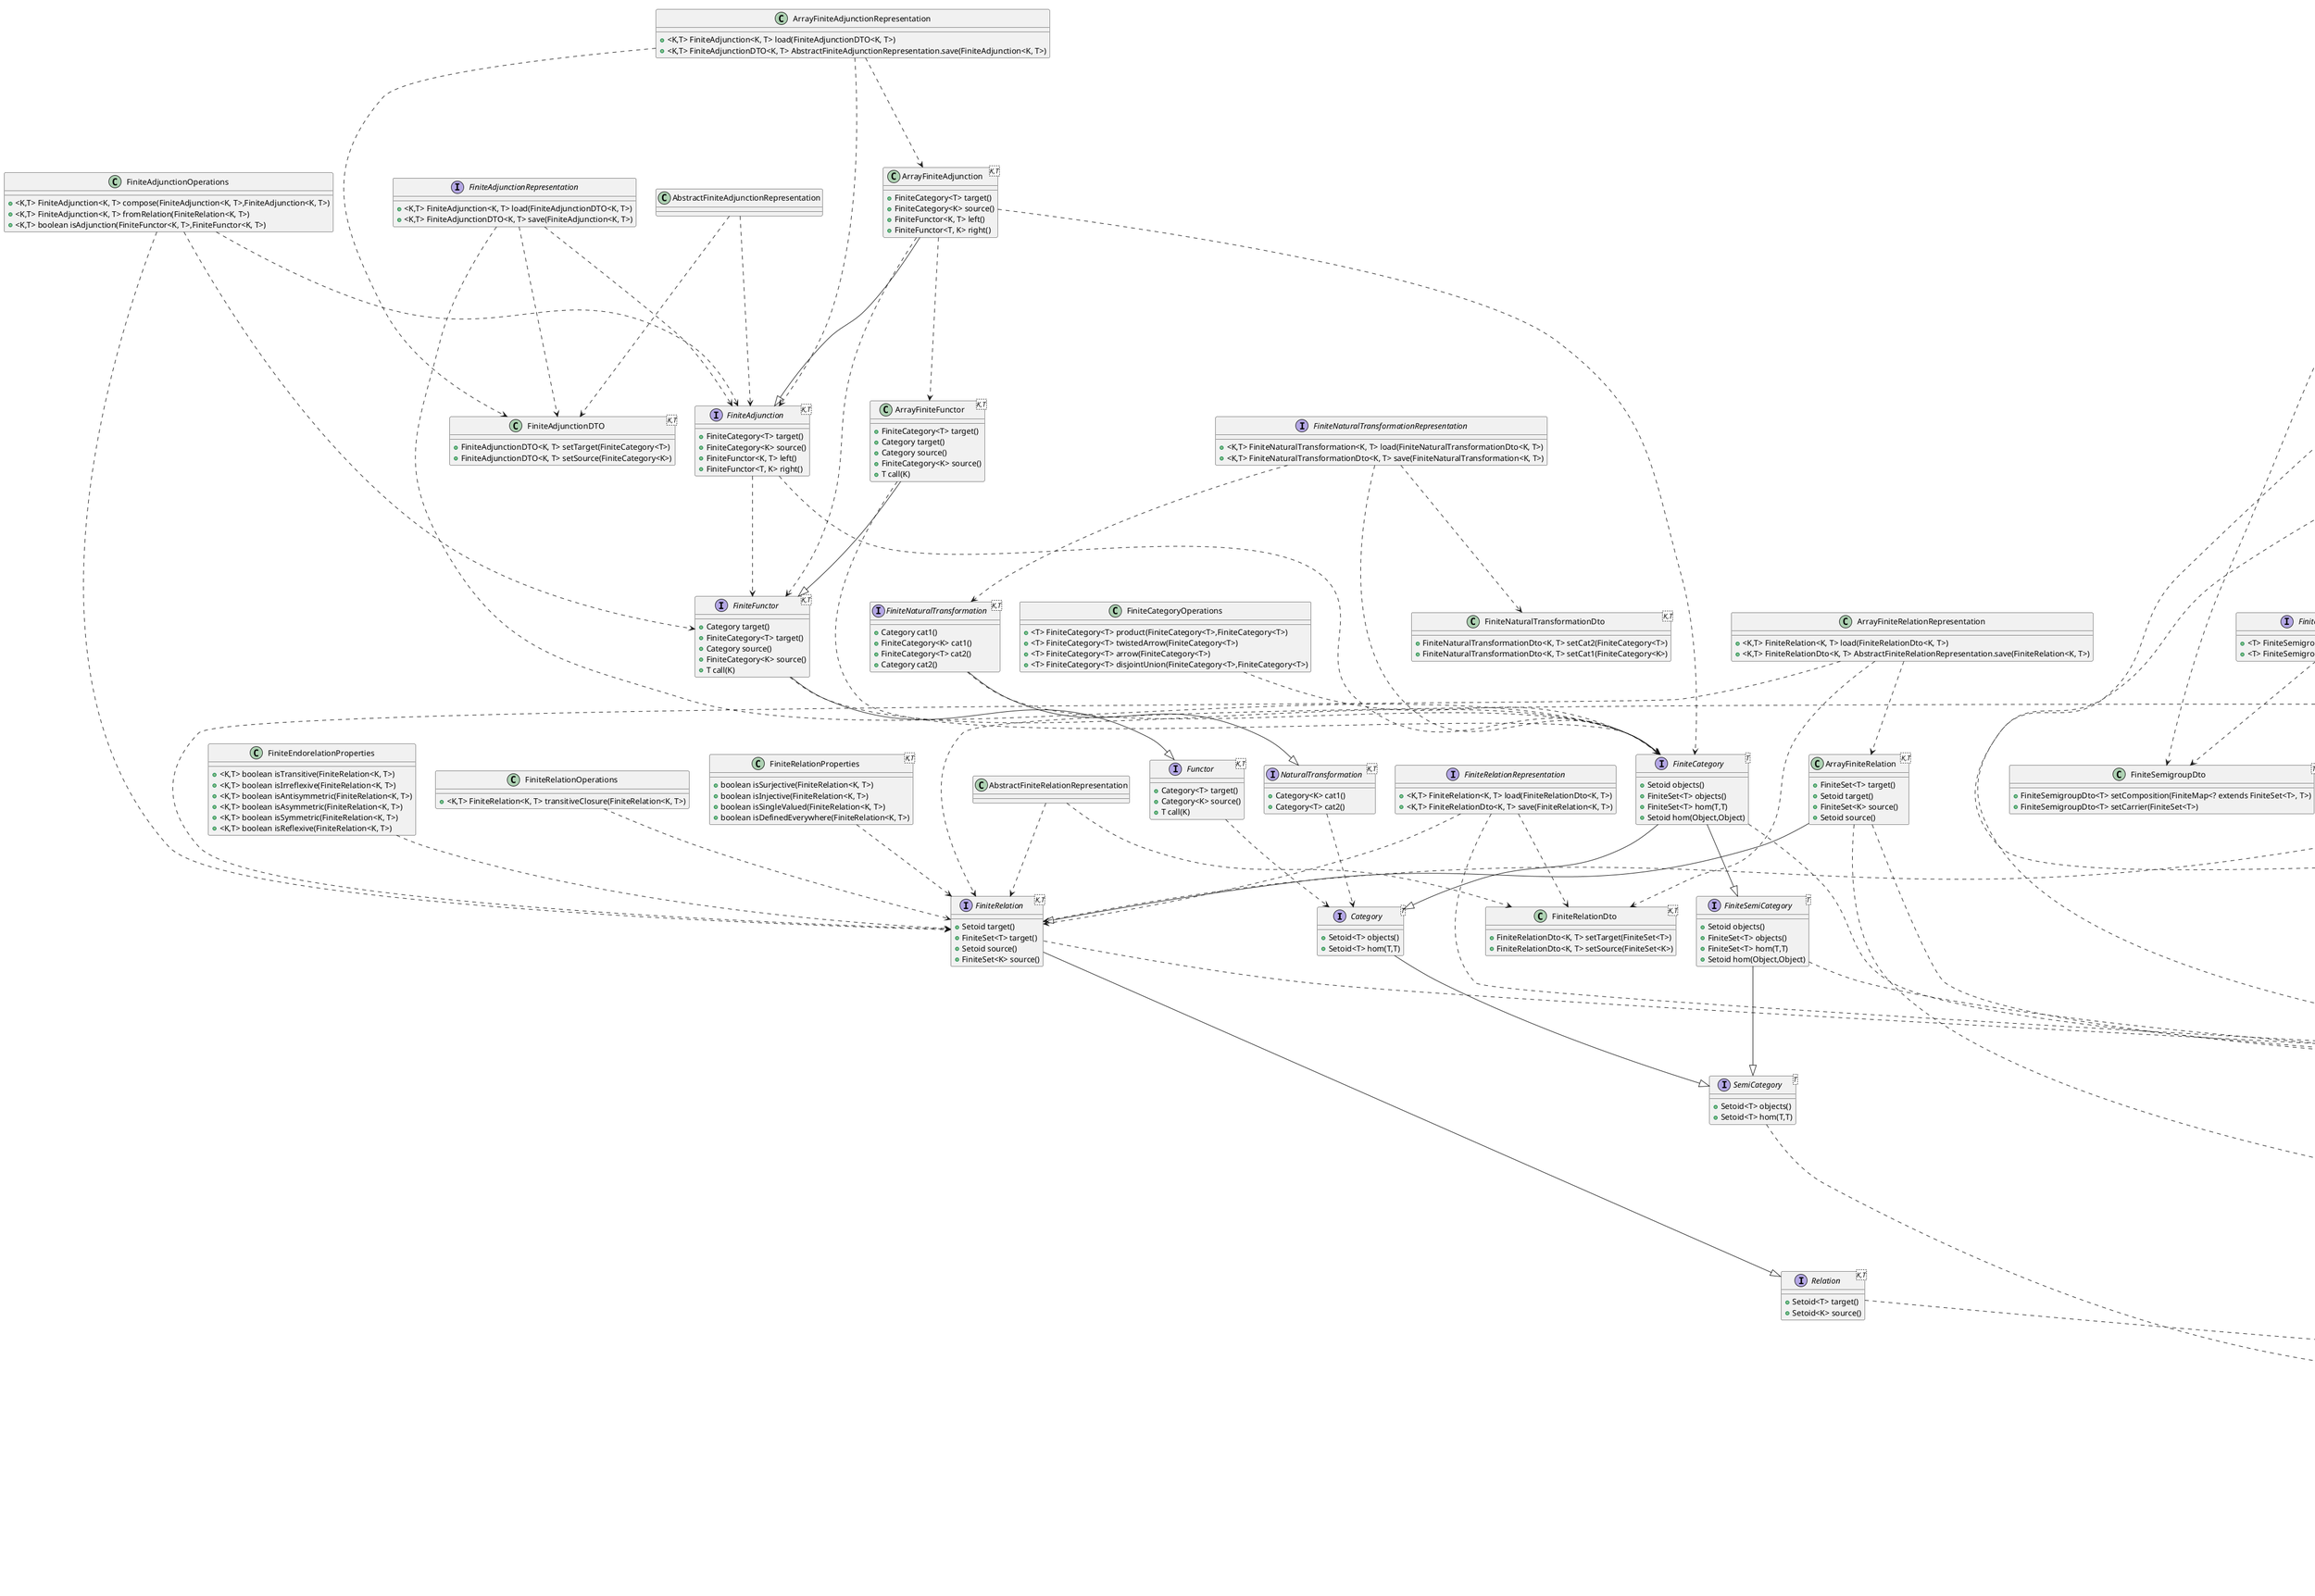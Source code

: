 @startuml

interface Category<T> {
  + Setoid<T> objects()
  + Setoid<T> hom(T,T)
}

interface EnumerableSet<T> {
  + Iterator<T> iterator()
  + Iterator<T> elements()
  + boolean equals(T,T)
  + boolean contains(T)
  + boolean apart(T,T)
  + Spliterator<T> spliterator()
  + void forEach(Consumer<? super T>)
}

interface EnumerableSetUnion {
  + List<? extends EnumerableSet<?>> components()
}

interface FiniteAdjunction<K,T> {
  + FiniteCategory<T> target()
  + FiniteCategory<K> source()
  + FiniteFunctor<K, T> left()
  + FiniteFunctor<T, K> right()
}

interface FiniteAdjunctionRepresentation {
  + <K,T> FiniteAdjunction<K, T> load(FiniteAdjunctionDTO<K, T>)
  + <K,T> FiniteAdjunctionDTO<K, T> save(FiniteAdjunction<K, T>)
}

interface FiniteCategory<T> {
  + Setoid objects()
  + FiniteSet<T> objects()
  + FiniteSet<T> hom(T,T)
  + Setoid hom(Object,Object)
}

interface FiniteDP<T> {
  + FinitePoset<T> objects()
}

interface FiniteFunctor<K,T> {
  + Category target()
  + FiniteCategory<T> target()
  + Category source()
  + FiniteCategory<K> source()
  + T call(K)
}

interface FiniteGroup<T> {
  + FiniteMap<T, T> inverse()
  + Mapping inverse()
  + T identity()
  + Setoid carrier()
  + FiniteSet<T> carrier()
  + FiniteMap<? extends FiniteSet<T>, T> composition()
  + Mapping composition()
}

interface FiniteGroupRepresentation {
  + <T> FiniteGroup<T> load(FiniteGroupDto<T>)
  + <T> FiniteGroupDto<T> save(FiniteGroup<T>)
}

interface FiniteMap<K,T> {
  + Setoid target()
  + FiniteSet<T> target()
  + Setoid source()
  + FiniteSet<K> source()
  + R apply(T)
  + <V> Function<V, R> compose(Function<? super V, ? extends T>)
  + <V> Function<T, V> andThen(Function<? super R, ? extends V>)
}

interface FiniteMapRepresentation {
  + <K,T> FiniteMap<K, T> load(FiniteMapDto<K, T>)
  + <K,T> FiniteMapDto<K, T> save(FiniteMap<K, T>)
}

interface FiniteMonoid<T> {
  + T identity()
  + Setoid carrier()
  + FiniteSet<T> carrier()
  + FiniteMap<? extends FiniteSet<T>, T> composition()
  + Mapping composition()
}

interface FiniteMonoidalPoset<T> {
  + FiniteMonoid<T> monoid()
  + FinitePoset<T> poset()
}

interface FiniteMonoidRepresentation {
  + <T> FiniteMonoid<T> load(FiniteMonoidDto<T>)
  + <T> FiniteMonoidDto<T> save(FiniteMonoid<T>)
}

interface FiniteNaturalTransformation<K,T> {
  + Category cat1()
  + FiniteCategory<K> cat1()
  + FiniteCategory<T> cat2()
  + Category cat2()
}

interface FiniteNaturalTransformationRepresentation {
  + <K,T> FiniteNaturalTransformation<K, T> load(FiniteNaturalTransformationDto<K, T>)
  + <K,T> FiniteNaturalTransformationDto<K, T> save(FiniteNaturalTransformation<K, T>)
}

interface FinitePoset<T> {
  + FiniteSet<T> carrier()
  + Setoid carrier()
}

interface FinitePosetRepresentation {
  + <T> FinitePoset<T> load(FinitePosetDTO<T>)
  + <T> FinitePosetDTO<T> save(FinitePoset<T>)
}

interface FiniteRelation<K,T> {
  + Setoid target()
  + FiniteSet<T> target()
  + Setoid source()
  + FiniteSet<K> source()
}

interface FiniteRelationRepresentation {
  + <K,T> FiniteRelation<K, T> load(FiniteRelationDto<K, T>)
  + <K,T> FiniteRelationDto<K, T> save(FiniteRelation<K, T>)
}

interface FiniteSemiCategory<T> {
  + Setoid objects()
  + FiniteSet<T> objects()
  + FiniteSet<T> hom(T,T)
  + Setoid hom(Object,Object)
}

interface FiniteSemigroup<T> {
  + Setoid carrier()
  + FiniteSet<T> carrier()
  + FiniteMap<? extends FiniteSet<T>, T> composition()
  + Mapping composition()
}

interface FiniteSemigroupRepresentation {
  + <T> FiniteSemigroup<T> load(FiniteSemigroupDto<T>)
  + <T> FiniteSemigroupDto<T> save(FiniteSemigroup<T>)
}

interface FiniteSet<T> {
  + T get(int)
  + int indexOf(T)
  + int size()
  + List<T> toList()
  + {static} <T> ArrayFiniteSet<T> of(T...)
  + {static} <T> FiniteSet<T> of(List<T>)
  + Iterator<T> iterator()
  + Iterator<T> elements()
  + boolean equals(T,T)
  + boolean contains(T)
  + boolean apart(T,T)
  + Spliterator<T> spliterator()
  + void forEach(Consumer<? super T>)
}

interface FiniteSetProduct<T,C extends FiniteSet<T>> {
  + {static} <T> FiniteSetProduct<T, FiniteSet<T>> of(BiFunction<T, T, T>,List<? extends FiniteSet<T>>)
  + {static} <T> FiniteSetProduct<T, FiniteSet<T>> of(BiFunction<T, T, T>,FiniteSet<T>...)
  + List<C> components()
  + List<? extends FiniteMap<C, T>> projections()
  + T pack(BiFunction<T, T, T>,T...)
  + boolean equals(T,T)
  + boolean contains(T)
  + boolean apart(T,T)
  + Iterator<T> iterator()
  + Spliterator<T> spliterator()
  + void forEach(Consumer<? super T>)
  + T get(int)
  + int indexOf(T)
  + int size()
  + List<T> toList()
  + Iterator<T> elements()
}

interface FiniteSetRepresentation {
  + <T> FiniteSet<T> load(FiniteSetDto<T>)
  + <T> FiniteSetDto<T> save(FiniteSet<T>)
}

interface FiniteSetUnion {
  + List<? extends FiniteSet<?>> components()
}

interface FreeSemigroup<T> {
  + T unit(T)
  + Setoid<T> carrier()
  + Mapping<? extends Setoid<T>, T> composition()
}

interface Functor<K,T> {
  + Category<T> target()
  + Category<K> source()
  + T call(K)
}

interface Group<T> {
  + Mapping<T, T> inverse()
  + T identity()
  + Setoid<T> carrier()
  + Mapping<? extends Setoid<T>, T> composition()
}

interface JoinSemilattice<T> {
  + T join(T,T)
  + T bottom()
  + Setoid<T> carrier()
}

interface Lattice<T> {
  + T join(T,T)
  + T bottom()
  + Setoid<T> carrier()
  + T top()
  + T meet(T,T)
}

interface MakeSetProduct {
  + <T> SetProduct<T, Setoid<T>> product(BiFunction<T, T, T>,List<? extends Setoid<T>>)
  + <T> FiniteSetProduct<T, FiniteSet<T>> finiteProduct(BiFunction<T, T, T>,List<? extends FiniteSet<T>>)
}

interface MakeSetUnion {
  + FiniteSetUnion union(List<? extends Setoid<?>>)
}

interface Mapping<K,T> {
  + Setoid<T> target()
  + Setoid<K> source()
  + R apply(T)
  + <V> Function<V, R> compose(Function<? super V, ? extends T>)
  + <V> Function<T, V> andThen(Function<? super R, ? extends V>)
}

interface MeetSemilattice<T> {
  + T top()
  + T meet(T,T)
  + Setoid<T> carrier()
}

interface Monoid<T> {
  + T identity()
  + Setoid<T> carrier()
  + Mapping<? extends Setoid<T>, T> composition()
}

interface MonotoneMap<K,T> {
  + Poset<K> sourcePoset()
  + Poset<T> targetPoset()
  + Setoid<T> target()
  + Setoid<K> source()
  + R apply(T)
  + <V> Function<V, R> compose(Function<? super V, ? extends T>)
  + <V> Function<T, V> andThen(Function<? super R, ? extends V>)
}

interface Morphism<T> {
  + Semigroup<T> func(Semigroup<T>)
  + Monoid<T> func(Monoid<T>)
  + Group<T> func(Group<T>)
}

interface NaturalTransformation<K,T> {
  + Category<K> cat1()
  + Category<T> cat2()
}

interface Poset<T> {
  + Setoid<T> carrier()
}

interface Relation<K,T> {
  + Setoid<T> target()
  + Setoid<K> source()
}

interface RupeGoldbergSolver {
  + Solution push(List<Component>,float)
  + Solution pull(List<Component>,float)
  + Solution hangthem(List<Component>)
}

interface SemiCategory<T> {
  + Setoid<T> objects()
  + Setoid<T> hom(T,T)
}

interface Semigroup<T> {
  + Setoid<T> carrier()
  + Mapping<? extends Setoid<T>, T> composition()
}

interface Setoid<T> {
  + boolean equals(T,T)
  + boolean contains(T)
  + boolean apart(T,T)
  + Iterator<T> iterator()
  + Spliterator<T> spliterator()
  + void forEach(Consumer<? super T>)
}

interface SetProduct<T,C extends Setoid<T>> {
  + List<C> components()
  + T pack(BiFunction<T, T, T>,T...)
  + List<? extends Mapping<C, T>> projections()
  + boolean equals(T,T)
  + boolean contains(T)
  + boolean apart(T,T)
  + Iterator<T> iterator()
  + Spliterator<T> spliterator()
  + void forEach(Consumer<? super T>)
}

interface SetUnion {
  + List<? extends Setoid<?>> components()
}

class FiniteAdjunctionDTO<K,T> {
  +FiniteAdjunctionDTO<K, T> setTarget(FiniteCategory<T>)
  +FiniteAdjunctionDTO<K, T> setSource(FiniteCategory<K>)
}

class FiniteGroupDto<T> {
  +FiniteGroupDto<T> setElements(List<T>)
}

class FiniteMapDto<K,T> {
  +FiniteMapDto<K, T> setTarget(List<T>)
  +FiniteMapDto<K, T> setSource(List<K>)
}

class FiniteMonoidDto<T> {
  +FiniteMonoidDto<T> setNeutral(T)
  +FiniteMonoidDto<T> setElements(FiniteSet<T>)
  +FiniteMonoidDto<T> setValues(FiniteMap<? extends FiniteSet<T>, T>)
}

class FiniteNaturalTransformationDto<K,T> {
  +FiniteNaturalTransformationDto<K, T> setCat2(FiniteCategory<T>)
  +FiniteNaturalTransformationDto<K, T> setCat1(FiniteCategory<K>)
}

class FinitePosetDTO<T> {
}

class FiniteRelationDto<K,T> {
  +FiniteRelationDto<K, T> setTarget(FiniteSet<T>)
  +FiniteRelationDto<K, T> setSource(FiniteSet<K>)
}

class FiniteSemigroupDto<T> {
  +FiniteSemigroupDto<T> setComposition(FiniteMap<? extends FiniteSet<T>, T>)
  +FiniteSemigroupDto<T> setCarrier(FiniteSet<T>)
}

class FiniteSetDto<T> {
  +String toString()
  +FiniteSetDto<T> setElements(List<T>)
}

 class Component {
  +boolean equals(Object)
  +String toString()
  +int hashCode()
  +float getLength()
  +Component setLength(float)
  +Component setSpringConstPull(float)
  +Component setMass(float)
  +float getSpringConstPull()
  +float getMass()
  +float getSpringConstPush()
  +Component setSpringConstPush(float)
}

 class Solution {
  +boolean equals(Object)
  +String toString()
  +int hashCode()
  +boolean isBreaks()
  +float getTotalLength()
  +Solution setBreaks(boolean)
  +Solution setTotalLength(float)
}

 class ArrayFiniteAdjunction<K,T> {
  +FiniteCategory<T> target()
  +FiniteCategory<K> source()
  +FiniteFunctor<K, T> left()
  +FiniteFunctor<T, K> right()
}

 class ArrayFiniteAdjunctionRepresentation {
  +<K,T> FiniteAdjunction<K, T> load(FiniteAdjunctionDTO<K, T>)
  +<K,T> FiniteAdjunctionDTO<K, T> AbstractFiniteAdjunctionRepresentation.save(FiniteAdjunction<K, T>)
}

 class ArrayFiniteFunctor<K,T> {
  +FiniteCategory<T> target()
  +Category target()
  +Category source()
  +FiniteCategory<K> source()
  +T call(K)
}

 class ArrayFiniteMap<K,T> {
  +FiniteSet<T> target()
  +Setoid target()
  +String toString()
  +T apply(K)
  +Setoid source()
  +FiniteSet<K> source()
  + <V> Function<V, R> compose(Function<? super V, ? extends T>)
  + <V> Function<T, V> andThen(Function<? super R, ? extends V>)
}

 class ArrayFiniteMapRepresentation {
  +<K,T> FiniteMap<K, T> load(FiniteMapDto<K, T>)
  +<K,T> FiniteMapDto<K, T> save(FiniteMap<K, T>)
}

 class ArrayFiniteMonoid<T> {
  +String toString()
  +T identity()
  +Setoid carrier()
  +FiniteSet<T> carrier()
  +FiniteMap<? extends FiniteSet<T>, T> composition()
  +Mapping composition()
}

 class ArrayFiniteMonoidRepresentation {
  +<T> FiniteMonoid<T> load(FiniteMonoidDto<T>)
  +<T> FiniteMonoidDto<T> save(FiniteMonoid<T>)
}

 class ArrayFinitePoset<T> {
  +FiniteSet<T> carrier()
  +Setoid carrier()
}

 class ArrayFiniteRelation<K,T> {
  +FiniteSet<T> target()
  +Setoid target()
  +FiniteSet<K> source()
  +Setoid source()
}

 class ArrayFiniteRelationRepresentation {
  +<K,T> FiniteRelation<K, T> load(FiniteRelationDto<K, T>)
  +<K,T> FiniteRelationDto<K, T> AbstractFiniteRelationRepresentation.save(FiniteRelation<K, T>)
}

 class ArrayFiniteSemigroup<T> {
  +String toString()
  +Setoid carrier()
  +FiniteSet<T> carrier()
  +FiniteMap<? extends FiniteSet<T>, T> composition()
  +Mapping composition()
}

 class ArrayFiniteSemigroupRepresentation {
  +<T> FiniteSemigroup<T> load(FiniteSemigroupDto<T>)
  +<T> FiniteSemigroupDto<T> save(FiniteSemigroup<T>)
}

 class ArrayFiniteSet<T> {
  +T get(int)
  +String toString()
  +int indexOf(T)
  +int size()
  +boolean contains(T)
  +Iterator<T> elements()
  + List<T> toList()
  + Iterator<T> iterator()
  + boolean equals(T,T)
  + boolean apart(T,T)
  + Spliterator<T> spliterator()
  + void forEach(Consumer<? super T>)
}

 class ArrayFiniteSetRepresentation {
  +<T> FiniteSet<T> load(FiniteSetDto<T>)
  +<T> FiniteSetDto<T> AbstractFiniteSetRepresentation.save(FiniteSet<T>)
}

 class ArrayFiniteSetUnion {
  +List<? extends FiniteSet<?>> components()
  +String AbstractSetUnion.toString()
}

 class ArrayMakeSetProduct {
  +<T> SetProduct<T, Setoid<T>> product(BiFunction<T, T, T>,List<? extends Setoid<T>>)
  +<T> FiniteSetProduct<T, FiniteSet<T>> finiteProduct(BiFunction<T, T, T>,List<? extends FiniteSet<T>>)
}

 class ArraySetoid<T> {
  +Iterator<T> iterator()
  +boolean contains(T)
  + boolean equals(T,T)
  + boolean apart(T,T)
  + Spliterator<T> spliterator()
  + void forEach(Consumer<? super T>)
}

 class ArraySetUnion {
  +List<Setoid<?>> components()
  +String AbstractSetUnion.toString()
}

 class FiniteAdjunctionOperations {
  +<K,T> FiniteAdjunction<K, T> compose(FiniteAdjunction<K, T>,FiniteAdjunction<K, T>)
  +<K,T> FiniteAdjunction<K, T> fromRelation(FiniteRelation<K, T>)
  +<K,T> boolean isAdjunction(FiniteFunctor<K, T>,FiniteFunctor<K, T>)
}

 class FiniteCategoryOperations {
  +<T> FiniteCategory<T> product(FiniteCategory<T>,FiniteCategory<T>)
  +<T> FiniteCategory<T> twistedArrow(FiniteCategory<T>)
  +<T> FiniteCategory<T> arrow(FiniteCategory<T>)
  +<T> FiniteCategory<T> disjointUnion(FiniteCategory<T>,FiniteCategory<T>)
}

 class FiniteDPOperations {
  +<T> FiniteDP<T> union(FiniteDP<T>,FiniteDP<T>)
  +<T> FiniteDP<T> series(FiniteDP<T>,FiniteDP<T>)
  +<T> FiniteDP<T> from_relation(FiniteRelation<T, T>)
  +<T> FiniteDP<T> intersection(FiniteDP<T>,FiniteDP<T>)
}

 class FiniteEndorelationProperties {
  +<K,T> boolean isTransitive(FiniteRelation<K, T>)
  +<K,T> boolean isIrreflexive(FiniteRelation<K, T>)
  +<K,T> boolean isAntisymmetric(FiniteRelation<K, T>)
  +<K,T> boolean isAsymmetric(FiniteRelation<K, T>)
  +<K,T> boolean isSymmetric(FiniteRelation<K, T>)
  +<K,T> boolean isReflexive(FiniteRelation<K, T>)
}

 class FiniteMapOperations {
  +<K,T> FiniteMap<K, T> compose(FiniteMap<K, T>,FiniteMap<K, T>)
  +<K,T> FiniteRelation<K, T> asRelation(FiniteMap<K, T>)
}

 class FiniteMonoidalPosetProperties {
  +<T> boolean isMonoidalPoset(FinitePoset<T>,FiniteMonoid<T>)
}

 class FiniteMonotoneMapProperties {
  +<K,T> boolean isAntitone(FinitePoset<K>,FinitePoset<T>,FiniteMap<K, T>)
  +<K,T> boolean isMonotone(FinitePoset<K>,FinitePoset<T>,FiniteMap<K, T>)
}

 class FinitePosetOperations {
  +<T> Optional<T> join(FinitePoset<T>,Set<T>)
  +<T> Optional<T> meet(FinitePoset<T>,Set<T>)
  +<T> Set<T> minimal(FinitePoset<T>,Set<T>)
  +<T> Set<T> maximal(FinitePoset<T>,Set<T>)
  +<T> Optional<T> infimum(FinitePoset<T>,Set<T>)
  +<T> Set<T> upperClosure(FinitePoset<T>,Set<T>)
  +<T> Set<T> lowerClosure(FinitePoset<T>,Set<T>)
  +<T> Optional<T> supremum(FinitePoset<T>,Set<T>)
}

 class FinitePosetProperties<T> {
  +int width(FinitePoset<T>)
  +int height(FinitePoset<T>)
  +boolean isChain(FinitePoset<T>,FiniteSet<T>)
  +boolean isAntiChain(FinitePoset<T>,FiniteSet<T>)
}

 class FiniteRelationOperations {
  +<K,T> FiniteRelation<K, T> transitiveClosure(FiniteRelation<K, T>)
}

 class FiniteRelationProperties<K,T> {
  +boolean isSurjective(FiniteRelation<K, T>)
  +boolean isInjective(FiniteRelation<K, T>)
  +boolean isSingleValued(FiniteRelation<K, T>)
  +boolean isDefinedEverywhere(FiniteRelation<K, T>)
}

 class FiniteSetProperties {
  +<T> boolean equal(FiniteSet<T>,FiniteSet<T>)
  +<T> boolean isStrictSubset(FiniteSet<T>,FiniteSet<T>)
  +<T> boolean isSubset(FiniteSet<T>,FiniteSet<T>)
}

 class IntegerFiniteSetProduct {
  +FiniteSet<T> AbstractArrayFiniteSetProduct.get(int)
  +Object AbstractArrayFiniteSetProduct.get(int)
  +String AbstractArrayFiniteSetProduct.toString()
  +int AbstractArrayFiniteSetProduct.indexOf(Object)
  +int AbstractArrayFiniteSetProduct.indexOf(FiniteSet<T>)
  +int AbstractArrayFiniteSetProduct.size()
  +boolean AbstractArrayFiniteSetProduct.contains(FiniteSet<T>)
  +boolean AbstractArrayFiniteSetProduct.contains(Object)
  +Iterator<FiniteSet<T>> AbstractArrayFiniteSetProduct.elements()
  +List<FiniteSet<T>> AbstractArrayFiniteSetProduct.components()
  +List<FiniteMap<FiniteSet<T>, T>> AbstractArrayFiniteSetProduct.projections()
  + boolean equals(T,T)
  + boolean apart(T,T)
  + Iterator<T> iterator()
  + Spliterator<T> spliterator()
  + void forEach(Consumer<? super T>)
  + List<T> toList()
}

interface Iterable<T> {
  + Iterator<T> iterator()
  + Spliterator<T> spliterator()
  + void forEach(Consumer<? super T>)
}

interface Function<T,R> {
  + R apply(T)
  + {static} <T> Function<T, T> identity()
  + <V> Function<V, R> compose(Function<? super V, ? extends T>)
  + <V> Function<T, V> andThen(Function<? super R, ? extends V>)
}

Category --|> SemiCategory
EnumerableSet --|> Setoid
EnumerableSetUnion --|> SetUnion
FiniteCategory --|> FiniteSemiCategory
FiniteCategory --|> Category
FiniteFunctor --|> Functor
FiniteGroup --|> Group
FiniteGroup --|> FiniteMonoid
FiniteMap --|> Mapping
FiniteMonoid --|> Monoid
FiniteMonoid --|> FiniteSemigroup
FiniteNaturalTransformation --|> NaturalTransformation
FinitePoset --|> Poset
FiniteRelation --|> Relation
FiniteSemiCategory --|> SemiCategory
FiniteSemigroup --|> Semigroup
FiniteSet --|> EnumerableSet
FiniteSetProduct --|> SetProduct
FiniteSetProduct --|> FiniteSet
FiniteSetUnion --|> EnumerableSetUnion
FreeSemigroup --|> Semigroup
Group --|> Monoid
JoinSemilattice --|> Poset
Lattice --|> JoinSemilattice
Lattice --|> MeetSemilattice
Mapping --|> Function
MeetSemilattice --|> Poset
Monoid --|> Semigroup
MonotoneMap --|> Mapping
Setoid --|> Iterable
SetProduct --|> Setoid
ArrayFiniteAdjunction --|> FiniteAdjunction
ArrayFiniteFunctor --|> FiniteFunctor
ArrayFiniteMap --|> FiniteMap
ArrayFiniteMapRepresentation --|> FiniteMapRepresentation
ArrayFiniteMonoid --|> FiniteMonoid
ArrayFiniteMonoidRepresentation --|> FiniteMonoidRepresentation
ArrayFinitePoset --|> FinitePoset
ArrayFiniteRelation --|> FiniteRelation
ArrayFiniteSemigroup --|> FiniteSemigroup
ArrayFiniteSemigroupRepresentation --|> FiniteSemigroupRepresentation
ArrayFiniteSet --|> FiniteSet
ArrayFiniteSetUnion --|> FiniteSetUnion
ArrayMakeSetProduct --|> MakeSetProduct
ArraySetoid --|> Setoid
ArraySetUnion --|> SetUnion

AbstractArrayFiniteSetProduct ..> FiniteSet
AbstractArrayFiniteSetProduct ..> ArrayFiniteSet
AbstractArrayFiniteSetProduct ..> FiniteMap
AbstractArrayFiniteSetProduct ..> ArrayFiniteMap
AbstractFiniteAdjunctionRepresentation ..> FiniteAdjunction
AbstractFiniteRelationRepresentation ..> FiniteRelation
AbstractFiniteSetRepresentation ..> FiniteSet
AbstractSetUnion ..> Setoid
EnumerableSetUnion ..> EnumerableSet
FiniteAdjunction ..> FiniteCategory
FiniteAdjunction ..> FiniteFunctor
FiniteAdjunctionRepresentation ..> FiniteAdjunction
FiniteAdjunctionRepresentation ..> FiniteCategory
FiniteCategory ..> FiniteSet
FiniteDP ..> FinitePoset
FiniteFunctor ..> FiniteCategory
FiniteGroup ..> FiniteMap
FiniteGroupRepresentation ..> FiniteGroup
FiniteMap ..> FiniteSet
FiniteMapRepresentation ..> FiniteMap
FiniteMonoidalPoset ..> FinitePoset
FiniteMonoidalPoset ..> FiniteMonoid
FiniteMonoidRepresentation ..> FiniteMonoid
FiniteMonoidRepresentation ..> FiniteSet
FiniteMonoidRepresentation ..> FiniteMap
FiniteNaturalTransformation ..> FiniteCategory
FiniteNaturalTransformationRepresentation ..> FiniteNaturalTransformation
FiniteNaturalTransformationRepresentation ..> FiniteCategory
FinitePoset ..> FiniteSet
FinitePosetRepresentation ..> FinitePoset
FiniteRelation ..> FiniteSet
FiniteRelationRepresentation ..> FiniteRelation
FiniteRelationRepresentation ..> FiniteSet
FiniteSemiCategory ..> FiniteSet
FiniteSemigroup ..> FiniteSet
FiniteSemigroup ..> FiniteMap
FiniteSemigroupRepresentation ..> FiniteSemigroup
FiniteSemigroupRepresentation ..> FiniteSet
FiniteSemigroupRepresentation ..> FiniteMap
FiniteSet ..> EnumerableSet
FiniteSet ..> ArrayFiniteSet
FiniteSetProduct ..> FiniteMap
FiniteSetProduct ..> FiniteSet
FiniteSetProduct ..> SetProduct
FiniteSetProduct ..> AbstractArrayFiniteSetProduct
FiniteSetRepresentation ..> FiniteSet
FiniteSetUnion ..> FiniteSet
Functor ..> Category
Group ..> Mapping
MakeSetProduct ..> Setoid
MakeSetProduct ..> SetProduct
MakeSetProduct ..> FiniteSet
MakeSetProduct ..> FiniteSetProduct
MakeSetUnion ..> FiniteSetUnion
MakeSetUnion ..> Setoid
Mapping ..> Setoid
MonotoneMap ..> Poset
Morphism ..> Semigroup
Morphism ..> Monoid
Morphism ..> Group
NaturalTransformation ..> Category
Poset ..> Setoid
Relation ..> Setoid
RupeGoldbergSolver ..> Component
RupeGoldbergSolver ..> Solution
SemiCategory ..> Setoid
Semigroup ..> Setoid
Semigroup ..> Mapping
SetProduct ..> Mapping
SetUnion ..> Setoid
ArrayFiniteAdjunction ..> FiniteCategory
ArrayFiniteAdjunction ..> FiniteFunctor
ArrayFiniteAdjunction ..> ArrayFiniteFunctor
ArrayFiniteAdjunctionRepresentation ..> FiniteAdjunction
ArrayFiniteAdjunctionRepresentation ..> ArrayFiniteAdjunction
ArrayFiniteFunctor ..> FiniteCategory
ArrayFiniteMap ..> FiniteSet
ArrayFiniteMap ..> FiniteMap
ArrayFiniteMapRepresentation ..> FiniteMap
ArrayFiniteMapRepresentation ..> ArrayFiniteMap
ArrayFiniteMapRepresentation ..> FiniteSet
ArrayFiniteMonoid ..> FiniteSet
ArrayFiniteMonoid ..> FiniteMap
ArrayFiniteMonoid ..> ArrayFiniteSet
ArrayFiniteMonoid ..> FiniteSetProduct
ArrayFiniteMonoid ..> ArrayFiniteMap
ArrayFiniteMonoidRepresentation ..> FiniteMonoid
ArrayFiniteMonoidRepresentation ..> ArrayFiniteMonoid
ArrayFinitePoset ..> FiniteSet
ArrayFiniteRelation ..> FiniteSet
ArrayFiniteRelation ..> ArrayFiniteSet
ArrayFiniteRelationRepresentation ..> FiniteRelation
ArrayFiniteRelationRepresentation ..> ArrayFiniteRelation
ArrayFiniteSemigroup ..> FiniteSet
ArrayFiniteSemigroup ..> FiniteMap
ArrayFiniteSemigroup ..> ArrayFiniteSet
ArrayFiniteSemigroup ..> FiniteSetProduct
ArrayFiniteSemigroup ..> ArrayFiniteMap
ArrayFiniteSemigroupRepresentation ..> FiniteSemigroup
ArrayFiniteSemigroupRepresentation ..> ArrayFiniteSemigroup
ArrayFiniteSetRepresentation ..> FiniteSet
ArrayFiniteSetRepresentation ..> ArrayFiniteSet
ArrayFiniteSetUnion ..> FiniteSet
ArrayMakeSetProduct ..> Setoid
ArrayMakeSetProduct ..> SetProduct
ArrayMakeSetProduct ..> FiniteSet
ArrayMakeSetProduct ..> FiniteSetProduct
ArraySetUnion ..> Setoid
FiniteAdjunctionOperations ..> FiniteAdjunction
FiniteAdjunctionOperations ..> FiniteRelation
FiniteAdjunctionOperations ..> FiniteFunctor
FiniteCategoryOperations ..> FiniteCategory
FiniteDPOperations ..> FiniteDP
FiniteDPOperations ..> FiniteRelation
FiniteEndorelationProperties ..> FiniteRelation
FiniteMapOperations ..> FiniteMap
FiniteMapOperations ..> FiniteRelation
FiniteMonoidalPosetProperties ..> FiniteMonoid
FiniteMonoidalPosetProperties ..> FinitePoset
FiniteMonotoneMapProperties ..> FiniteMap
FiniteMonotoneMapProperties ..> FinitePoset
FinitePosetOperations ..> FinitePoset
FinitePosetProperties ..> FinitePoset
FinitePosetProperties ..> FiniteSet
FiniteRelationOperations ..> FiniteRelation
FiniteRelationProperties ..> FiniteRelation
FiniteSetProperties ..> FiniteSet
IntegerFiniteSetProduct ..> FiniteSet
IntegerFiniteSetProduct ..> FiniteSetProduct

AbstractFiniteAdjunctionRepresentation ..> FiniteAdjunctionDTO
AbstractFiniteRelationRepresentation ..> FiniteRelationDto
AbstractFiniteSetRepresentation ..> FiniteSetDto
FiniteAdjunctionRepresentation ..> FiniteAdjunctionDTO
FiniteGroupRepresentation ..> FiniteGroupDto
FiniteMapRepresentation ..> FiniteMapDto
FiniteMonoidRepresentation ..> FiniteMonoidDto
FiniteNaturalTransformationRepresentation ..> FiniteNaturalTransformationDto
FinitePosetRepresentation ..> FinitePosetDTO
FiniteRelationRepresentation ..> FiniteRelationDto
FiniteSemigroupRepresentation ..> FiniteSemigroupDto
FiniteSetRepresentation ..> FiniteSetDto
ArrayFiniteAdjunctionRepresentation ..> FiniteAdjunctionDTO
ArrayFiniteMapRepresentation ..> FiniteMapDto
ArrayFiniteMonoidRepresentation ..> FiniteMonoidDto
ArrayFiniteRelationRepresentation ..> FiniteRelationDto
ArrayFiniteSemigroupRepresentation ..> FiniteSemigroupDto
ArrayFiniteSetRepresentation ..> FiniteSetDto


@enduml